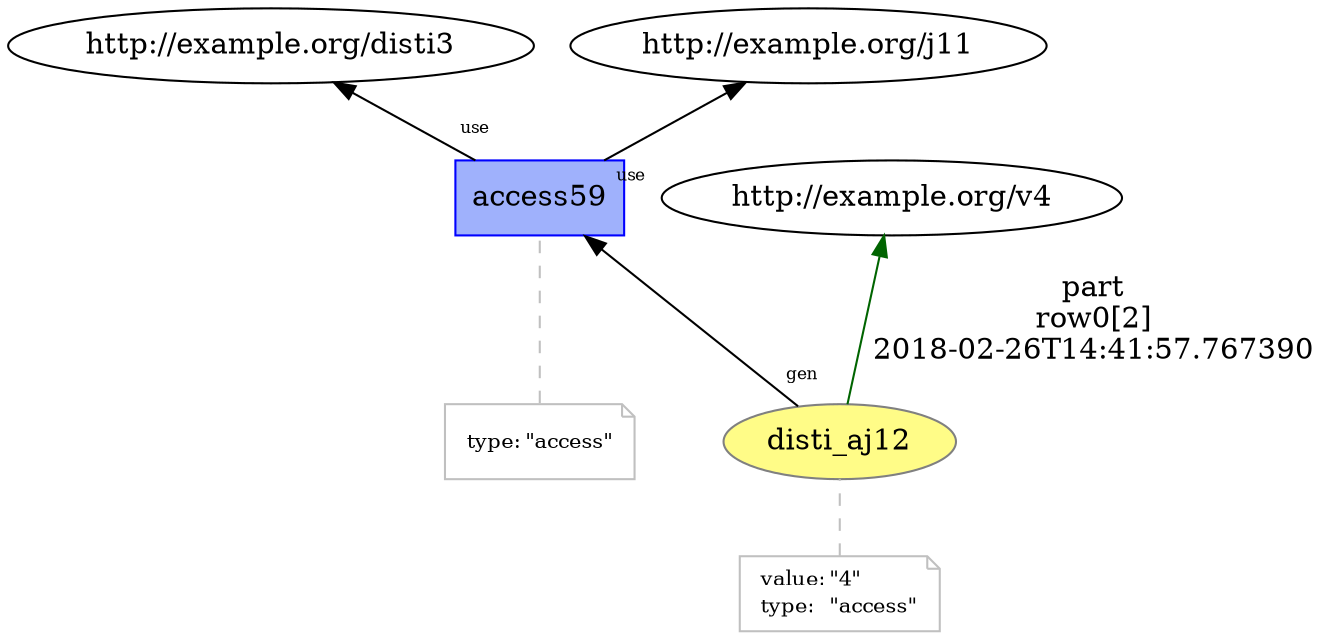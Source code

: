 digraph "PROV" { size="16,12"; rankdir="BT";
"http://example.org/disti_aj12" [fillcolor="#FFFC87",color="#808080",style="filled",label="disti_aj12",URL="http://example.org/disti_aj12"]
"-attrs0" [color="gray",shape="note",fontsize="10",fontcolor="black",label=<<TABLE cellpadding="0" border="0">
	<TR>
	    <TD align="left">value:</TD>
	    <TD align="left">&quot;4&quot;</TD>
	</TR>
	<TR>
	    <TD align="left">type:</TD>
	    <TD align="left">&quot;access&quot;</TD>
	</TR>
</TABLE>>]
"-attrs0" -> "http://example.org/disti_aj12" [color="gray",style="dashed",arrowhead="none"]
"http://example.org/disti_aj12" -> "http://example.org/v4" [labelfontsize="8",labeldistance="1.5",color="darkgreen",labelangle="60.0",rotation="20",label="part
row0[2]
2018-02-26T14:41:57.767390"]
"http://example.org/access59" [fillcolor="#9FB1FC",color="#0000FF",shape="polygon",sides="4",style="filled",label="access59",URL="http://example.org/access59"]
"-attrs1" [color="gray",shape="note",fontsize="10",fontcolor="black",label=<<TABLE cellpadding="0" border="0">
	<TR>
	    <TD align="left">type:</TD>
	    <TD align="left">&quot;access&quot;</TD>
	</TR>
</TABLE>>]
"-attrs1" -> "http://example.org/access59" [color="gray",style="dashed",arrowhead="none"]
"http://example.org/access59" -> "http://example.org/disti3" [labelfontsize="8",labeldistance="1.5",labelangle="60.0",rotation="20",taillabel="use"]
"http://example.org/access59" -> "http://example.org/j11" [labelfontsize="8",labeldistance="1.5",labelangle="60.0",rotation="20",taillabel="use"]
"http://example.org/disti_aj12" -> "http://example.org/access59" [labelfontsize="8",labeldistance="1.5",labelangle="60.0",rotation="20",taillabel="gen"]
}